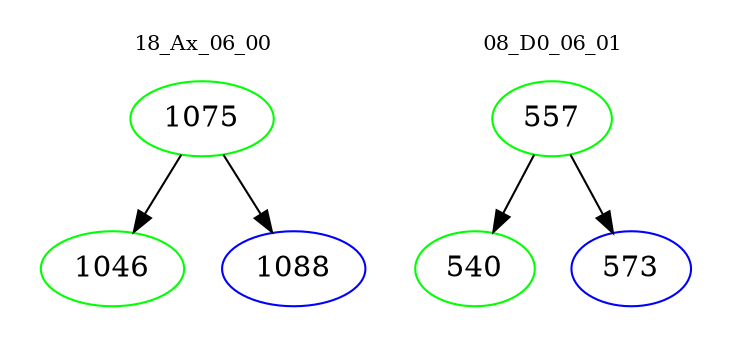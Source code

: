 digraph{
subgraph cluster_0 {
color = white
label = "18_Ax_06_00";
fontsize=10;
T0_1075 [label="1075", color="green"]
T0_1075 -> T0_1046 [color="black"]
T0_1046 [label="1046", color="green"]
T0_1075 -> T0_1088 [color="black"]
T0_1088 [label="1088", color="blue"]
}
subgraph cluster_1 {
color = white
label = "08_D0_06_01";
fontsize=10;
T1_557 [label="557", color="green"]
T1_557 -> T1_540 [color="black"]
T1_540 [label="540", color="green"]
T1_557 -> T1_573 [color="black"]
T1_573 [label="573", color="blue"]
}
}
